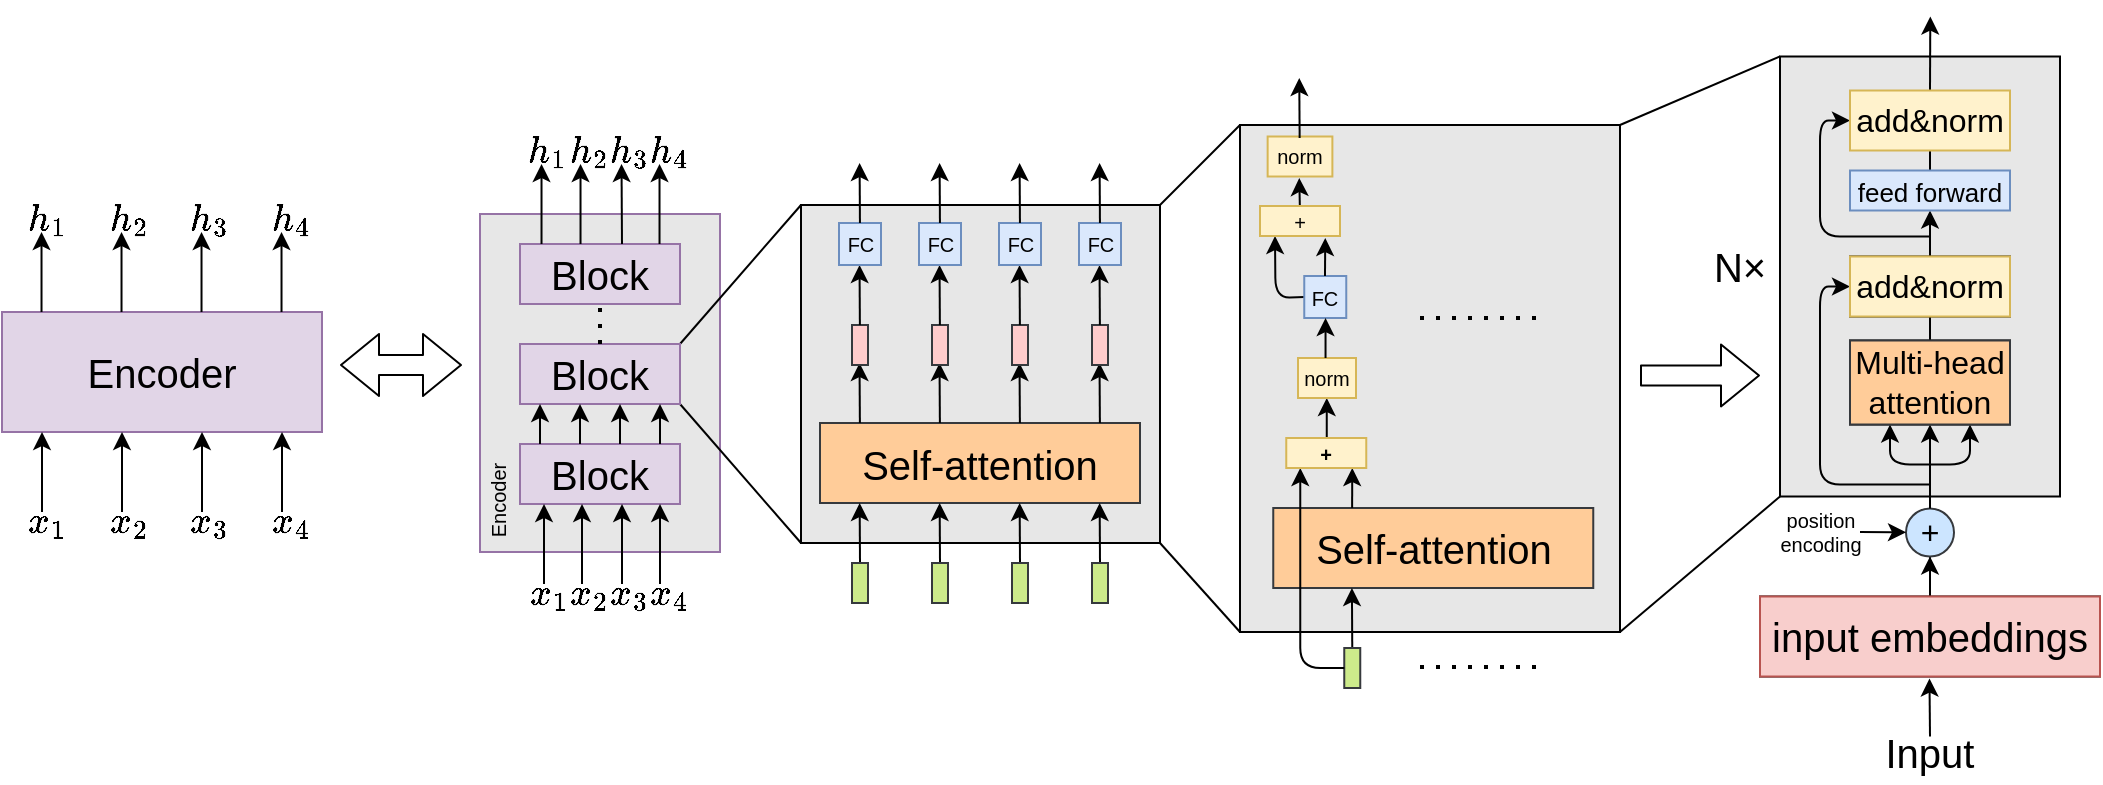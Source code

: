 <mxfile version="20.5.1" type="device"><diagram id="EbPE5zMXY4LS5WtRvOHK" name="第 1 页"><mxGraphModel dx="2031" dy="1143" grid="1" gridSize="10" guides="1" tooltips="1" connect="1" arrows="1" fold="1" page="1" pageScale="1" pageWidth="827" pageHeight="1169" math="1" shadow="0"><root><mxCell id="0"/><mxCell id="1" parent="0"/><mxCell id="177" value="" style="rounded=0;whiteSpace=wrap;html=1;fontSize=13;fontColor=#000000;fillColor=#E7E7E7;" parent="1" vertex="1"><mxGeometry x="900" y="152.25" width="140" height="220" as="geometry"/></mxCell><mxCell id="181" style="edgeStyle=none;html=1;exitX=1;exitY=1;exitDx=0;exitDy=0;entryX=0;entryY=1;entryDx=0;entryDy=0;fontSize=20;startArrow=none;startFill=0;endArrow=none;endFill=0;fontColor=#000000;" parent="1" source="154" target="177" edge="1"><mxGeometry relative="1" as="geometry"/></mxCell><mxCell id="182" style="edgeStyle=none;html=1;exitX=1;exitY=0;exitDx=0;exitDy=0;entryX=0;entryY=0;entryDx=0;entryDy=0;fontSize=20;startArrow=none;startFill=0;endArrow=none;endFill=0;fontColor=#000000;" parent="1" source="154" target="177" edge="1"><mxGeometry relative="1" as="geometry"/></mxCell><mxCell id="154" value="" style="rounded=0;whiteSpace=wrap;html=1;fontSize=10;fontColor=#000000;fillColor=#E7E7E7;" parent="1" vertex="1"><mxGeometry x="630" y="186.5" width="190" height="253.5" as="geometry"/></mxCell><mxCell id="155" style="edgeStyle=none;html=1;exitX=1;exitY=0;exitDx=0;exitDy=0;entryX=0;entryY=0;entryDx=0;entryDy=0;fontSize=10;startArrow=none;startFill=0;endArrow=none;endFill=0;fontColor=#000000;" parent="1" source="89" target="154" edge="1"><mxGeometry relative="1" as="geometry"/></mxCell><mxCell id="156" style="edgeStyle=none;html=1;exitX=1;exitY=1;exitDx=0;exitDy=0;entryX=0;entryY=1;entryDx=0;entryDy=0;fontSize=10;startArrow=none;startFill=0;endArrow=none;endFill=0;fontColor=#000000;" parent="1" source="89" target="154" edge="1"><mxGeometry relative="1" as="geometry"/></mxCell><mxCell id="89" value="" style="rounded=0;whiteSpace=wrap;html=1;fontSize=10;fontColor=#000000;fillColor=#E7E7E7;" parent="1" vertex="1"><mxGeometry x="410.5" y="226.5" width="179.5" height="169" as="geometry"/></mxCell><mxCell id="48" value="" style="rounded=0;whiteSpace=wrap;html=1;fontSize=20;fillColor=#E7E7E7;strokeColor=#9673a6;" parent="1" vertex="1"><mxGeometry x="250" y="231" width="120" height="169" as="geometry"/></mxCell><mxCell id="2" value="Encoder" style="rounded=0;whiteSpace=wrap;html=1;fontSize=20;fillColor=#e1d5e7;strokeColor=#9673a6;fontColor=#000000;" parent="1" vertex="1"><mxGeometry x="11" y="280" width="160" height="60" as="geometry"/></mxCell><mxCell id="3" value="" style="endArrow=classic;html=1;fontSize=20;fontColor=#000000;" parent="1" edge="1"><mxGeometry width="50" height="50" relative="1" as="geometry"><mxPoint x="31" y="380" as="sourcePoint"/><mxPoint x="31" y="340" as="targetPoint"/></mxGeometry></mxCell><mxCell id="4" value="" style="endArrow=classic;html=1;fontSize=20;fontColor=#000000;" parent="1" edge="1"><mxGeometry width="50" height="50" relative="1" as="geometry"><mxPoint x="71" y="380" as="sourcePoint"/><mxPoint x="71" y="340" as="targetPoint"/></mxGeometry></mxCell><mxCell id="5" value="" style="endArrow=classic;html=1;fontSize=20;fontColor=#000000;" parent="1" edge="1"><mxGeometry width="50" height="50" relative="1" as="geometry"><mxPoint x="111" y="380" as="sourcePoint"/><mxPoint x="111" y="340" as="targetPoint"/></mxGeometry></mxCell><mxCell id="6" value="" style="endArrow=classic;html=1;fontSize=20;fontColor=#000000;" parent="1" edge="1"><mxGeometry width="50" height="50" relative="1" as="geometry"><mxPoint x="151" y="380" as="sourcePoint"/><mxPoint x="151" y="340" as="targetPoint"/></mxGeometry></mxCell><mxCell id="7" value="" style="endArrow=classic;html=1;fontSize=20;fontColor=#000000;" parent="1" edge="1"><mxGeometry width="50" height="50" relative="1" as="geometry"><mxPoint x="30.76" y="280" as="sourcePoint"/><mxPoint x="30.76" y="240" as="targetPoint"/></mxGeometry></mxCell><mxCell id="8" value="" style="endArrow=classic;html=1;fontSize=20;fontColor=#000000;" parent="1" edge="1"><mxGeometry width="50" height="50" relative="1" as="geometry"><mxPoint x="70.76" y="280" as="sourcePoint"/><mxPoint x="70.76" y="240" as="targetPoint"/></mxGeometry></mxCell><mxCell id="9" value="" style="endArrow=classic;html=1;fontSize=20;fontColor=#000000;" parent="1" edge="1"><mxGeometry width="50" height="50" relative="1" as="geometry"><mxPoint x="110.76" y="280" as="sourcePoint"/><mxPoint x="110.76" y="240" as="targetPoint"/></mxGeometry></mxCell><mxCell id="10" value="" style="endArrow=classic;html=1;fontSize=20;fontColor=#000000;" parent="1" edge="1"><mxGeometry width="50" height="50" relative="1" as="geometry"><mxPoint x="150.76" y="280" as="sourcePoint"/><mxPoint x="150.76" y="240" as="targetPoint"/></mxGeometry></mxCell><mxCell id="11" value="`x_1`" style="text;html=1;strokeColor=none;fillColor=none;align=center;verticalAlign=middle;whiteSpace=wrap;rounded=0;fontSize=16;fontColor=#000000;" parent="1" vertex="1"><mxGeometry x="19" y="375" width="30" height="20" as="geometry"/></mxCell><mxCell id="12" value="`x_2`" style="text;html=1;strokeColor=none;fillColor=none;align=center;verticalAlign=middle;whiteSpace=wrap;rounded=0;fontSize=16;fontColor=#000000;" parent="1" vertex="1"><mxGeometry x="60" y="375" width="30" height="20" as="geometry"/></mxCell><mxCell id="13" value="`x_3`" style="text;html=1;strokeColor=none;fillColor=none;align=center;verticalAlign=middle;whiteSpace=wrap;rounded=0;fontSize=16;fontColor=#000000;" parent="1" vertex="1"><mxGeometry x="100" y="375" width="30" height="20" as="geometry"/></mxCell><mxCell id="14" value="`x_4`" style="text;html=1;strokeColor=none;fillColor=none;align=center;verticalAlign=middle;whiteSpace=wrap;rounded=0;fontSize=16;fontColor=#000000;" parent="1" vertex="1"><mxGeometry x="141" y="375" width="30" height="20" as="geometry"/></mxCell><mxCell id="15" value="`h_1`" style="text;html=1;strokeColor=none;fillColor=none;align=center;verticalAlign=middle;whiteSpace=wrap;rounded=0;fontSize=16;fontColor=#000000;" parent="1" vertex="1"><mxGeometry x="19" y="223" width="30" height="20" as="geometry"/></mxCell><mxCell id="16" value="`h_2`" style="text;html=1;strokeColor=none;fillColor=none;align=center;verticalAlign=middle;whiteSpace=wrap;rounded=0;fontSize=16;fontColor=#000000;" parent="1" vertex="1"><mxGeometry x="60" y="223" width="30" height="20" as="geometry"/></mxCell><mxCell id="17" value="`h_3`" style="text;html=1;strokeColor=none;fillColor=none;align=center;verticalAlign=middle;whiteSpace=wrap;rounded=0;fontSize=16;fontColor=#000000;" parent="1" vertex="1"><mxGeometry x="100" y="223" width="30" height="20" as="geometry"/></mxCell><mxCell id="18" value="`h_4`" style="text;html=1;strokeColor=none;fillColor=none;align=center;verticalAlign=middle;whiteSpace=wrap;rounded=0;fontSize=16;fontColor=#000000;" parent="1" vertex="1"><mxGeometry x="141" y="223" width="30" height="20" as="geometry"/></mxCell><mxCell id="20" value="Block" style="rounded=0;whiteSpace=wrap;html=1;fontSize=20;fillColor=#e1d5e7;strokeColor=#9673a6;fontColor=#000000;" parent="1" vertex="1"><mxGeometry x="270" y="346" width="80" height="30" as="geometry"/></mxCell><mxCell id="25" value="" style="endArrow=classic;html=1;fontSize=20;fontColor=#000000;" parent="1" edge="1"><mxGeometry width="50" height="50" relative="1" as="geometry"><mxPoint x="282.0" y="416.0" as="sourcePoint"/><mxPoint x="282.0" y="376.0" as="targetPoint"/></mxGeometry></mxCell><mxCell id="26" value="" style="endArrow=classic;html=1;fontSize=20;fontColor=#000000;" parent="1" edge="1"><mxGeometry width="50" height="50" relative="1" as="geometry"><mxPoint x="301.0" y="416.0" as="sourcePoint"/><mxPoint x="301.0" y="376.0" as="targetPoint"/></mxGeometry></mxCell><mxCell id="27" value="" style="endArrow=classic;html=1;fontSize=20;fontColor=#000000;" parent="1" edge="1"><mxGeometry width="50" height="50" relative="1" as="geometry"><mxPoint x="321.0" y="416.0" as="sourcePoint"/><mxPoint x="321.0" y="376.0" as="targetPoint"/></mxGeometry></mxCell><mxCell id="28" value="" style="endArrow=classic;html=1;fontSize=20;fontColor=#000000;" parent="1" edge="1"><mxGeometry width="50" height="50" relative="1" as="geometry"><mxPoint x="340.0" y="416.0" as="sourcePoint"/><mxPoint x="340.0" y="376.0" as="targetPoint"/></mxGeometry></mxCell><mxCell id="29" value="`x_1`" style="text;html=1;strokeColor=none;fillColor=none;align=center;verticalAlign=middle;whiteSpace=wrap;rounded=0;fontSize=16;fontColor=#000000;" parent="1" vertex="1"><mxGeometry x="270" y="411" width="30" height="20" as="geometry"/></mxCell><mxCell id="30" value="`x_2`" style="text;html=1;strokeColor=none;fillColor=none;align=center;verticalAlign=middle;whiteSpace=wrap;rounded=0;fontSize=16;fontColor=#000000;" parent="1" vertex="1"><mxGeometry x="290" y="411" width="30" height="20" as="geometry"/></mxCell><mxCell id="31" value="`x_3`" style="text;html=1;strokeColor=none;fillColor=none;align=center;verticalAlign=middle;whiteSpace=wrap;rounded=0;fontSize=16;fontColor=#000000;" parent="1" vertex="1"><mxGeometry x="310" y="411" width="30" height="20" as="geometry"/></mxCell><mxCell id="32" value="`x_4`" style="text;html=1;strokeColor=none;fillColor=none;align=center;verticalAlign=middle;whiteSpace=wrap;rounded=0;fontSize=16;fontColor=#000000;" parent="1" vertex="1"><mxGeometry x="330" y="411" width="30" height="20" as="geometry"/></mxCell><mxCell id="91" style="edgeStyle=none;html=1;exitX=1;exitY=0;exitDx=0;exitDy=0;entryX=0;entryY=0;entryDx=0;entryDy=0;fontSize=10;endArrow=none;endFill=0;fontColor=#000000;" parent="1" source="33" target="89" edge="1"><mxGeometry relative="1" as="geometry"/></mxCell><mxCell id="92" style="edgeStyle=none;html=1;exitX=1;exitY=1;exitDx=0;exitDy=0;entryX=0;entryY=1;entryDx=0;entryDy=0;fontSize=10;endArrow=none;endFill=0;fontColor=#000000;" parent="1" source="33" target="89" edge="1"><mxGeometry relative="1" as="geometry"/></mxCell><mxCell id="33" value="Block" style="rounded=0;whiteSpace=wrap;html=1;fontSize=20;fillColor=#e1d5e7;strokeColor=#9673a6;fontColor=#000000;" parent="1" vertex="1"><mxGeometry x="270" y="296" width="80" height="30" as="geometry"/></mxCell><mxCell id="34" value="" style="endArrow=classic;html=1;fontSize=20;fontColor=#000000;" parent="1" edge="1"><mxGeometry width="50" height="50" relative="1" as="geometry"><mxPoint x="280" y="346" as="sourcePoint"/><mxPoint x="280" y="326" as="targetPoint"/></mxGeometry></mxCell><mxCell id="35" value="" style="endArrow=classic;html=1;fontSize=20;fontColor=#000000;" parent="1" edge="1"><mxGeometry width="50" height="50" relative="1" as="geometry"><mxPoint x="300" y="346" as="sourcePoint"/><mxPoint x="300" y="326" as="targetPoint"/></mxGeometry></mxCell><mxCell id="36" value="" style="endArrow=classic;html=1;fontSize=20;fontColor=#000000;" parent="1" edge="1"><mxGeometry width="50" height="50" relative="1" as="geometry"><mxPoint x="320" y="346" as="sourcePoint"/><mxPoint x="320" y="326" as="targetPoint"/></mxGeometry></mxCell><mxCell id="37" value="" style="endArrow=classic;html=1;fontSize=20;fontColor=#000000;" parent="1" edge="1"><mxGeometry width="50" height="50" relative="1" as="geometry"><mxPoint x="340" y="346" as="sourcePoint"/><mxPoint x="340" y="326" as="targetPoint"/></mxGeometry></mxCell><mxCell id="38" value="" style="endArrow=none;dashed=1;html=1;dashPattern=1 3;strokeWidth=2;fontSize=20;fontColor=#000000;" parent="1" edge="1"><mxGeometry width="50" height="50" relative="1" as="geometry"><mxPoint x="310" y="296" as="sourcePoint"/><mxPoint x="310" y="276" as="targetPoint"/></mxGeometry></mxCell><mxCell id="39" value="Block" style="rounded=0;whiteSpace=wrap;html=1;fontSize=20;fillColor=#e1d5e7;strokeColor=#9673a6;fontColor=#000000;" parent="1" vertex="1"><mxGeometry x="270" y="246" width="80" height="30" as="geometry"/></mxCell><mxCell id="40" value="" style="endArrow=classic;html=1;fontSize=20;fontColor=#000000;" parent="1" edge="1"><mxGeometry width="50" height="50" relative="1" as="geometry"><mxPoint x="280.76" y="246.0" as="sourcePoint"/><mxPoint x="280.76" y="206" as="targetPoint"/></mxGeometry></mxCell><mxCell id="41" value="" style="endArrow=classic;html=1;fontSize=20;fontColor=#000000;" parent="1" edge="1"><mxGeometry width="50" height="50" relative="1" as="geometry"><mxPoint x="300.26" y="246.0" as="sourcePoint"/><mxPoint x="300.26" y="206" as="targetPoint"/></mxGeometry></mxCell><mxCell id="42" value="" style="endArrow=classic;html=1;fontSize=20;fontColor=#000000;" parent="1" edge="1"><mxGeometry width="50" height="50" relative="1" as="geometry"><mxPoint x="321" y="246" as="sourcePoint"/><mxPoint x="320.76" y="206" as="targetPoint"/></mxGeometry></mxCell><mxCell id="43" value="" style="endArrow=classic;html=1;fontSize=20;fontColor=#000000;" parent="1" edge="1"><mxGeometry width="50" height="50" relative="1" as="geometry"><mxPoint x="339.76" y="246.0" as="sourcePoint"/><mxPoint x="339.76" y="206" as="targetPoint"/></mxGeometry></mxCell><mxCell id="44" value="`h_1`" style="text;html=1;strokeColor=none;fillColor=none;align=center;verticalAlign=middle;whiteSpace=wrap;rounded=0;fontSize=16;fontColor=#000000;" parent="1" vertex="1"><mxGeometry x="269" y="189" width="30" height="20" as="geometry"/></mxCell><mxCell id="45" value="`h_2`" style="text;html=1;strokeColor=none;fillColor=none;align=center;verticalAlign=middle;whiteSpace=wrap;rounded=0;fontSize=16;fontColor=#000000;" parent="1" vertex="1"><mxGeometry x="289.5" y="189" width="30" height="20" as="geometry"/></mxCell><mxCell id="46" value="`h_3`" style="text;html=1;strokeColor=none;fillColor=none;align=center;verticalAlign=middle;whiteSpace=wrap;rounded=0;fontSize=16;fontColor=#000000;" parent="1" vertex="1"><mxGeometry x="310" y="189" width="30" height="20" as="geometry"/></mxCell><mxCell id="47" value="`h_4`" style="text;html=1;strokeColor=none;fillColor=none;align=center;verticalAlign=middle;whiteSpace=wrap;rounded=0;fontSize=16;fontColor=#000000;" parent="1" vertex="1"><mxGeometry x="330" y="189" width="30" height="20" as="geometry"/></mxCell><mxCell id="49" value="Encoder" style="text;html=1;strokeColor=none;fillColor=none;align=center;verticalAlign=middle;whiteSpace=wrap;rounded=0;fontSize=10;rotation=-90;fontColor=#000000;" parent="1" vertex="1"><mxGeometry x="234" y="364" width="50" height="20" as="geometry"/></mxCell><mxCell id="53" value="Self-attention" style="rounded=0;whiteSpace=wrap;html=1;fontSize=20;fillColor=#ffcc99;strokeColor=#36393d;fontColor=#000000;" parent="1" vertex="1"><mxGeometry x="420" y="335.5" width="160" height="40" as="geometry"/></mxCell><mxCell id="60" value="" style="endArrow=classic;html=1;fontSize=20;fontColor=#000000;" parent="1" edge="1"><mxGeometry width="50" height="50" relative="1" as="geometry"><mxPoint x="440" y="405.5" as="sourcePoint"/><mxPoint x="439.83" y="375.5" as="targetPoint"/></mxGeometry></mxCell><mxCell id="61" value="" style="endArrow=classic;html=1;fontSize=20;fontColor=#000000;" parent="1" edge="1"><mxGeometry width="50" height="50" relative="1" as="geometry"><mxPoint x="480" y="405.5" as="sourcePoint"/><mxPoint x="479.83" y="375.5" as="targetPoint"/></mxGeometry></mxCell><mxCell id="62" value="" style="endArrow=classic;html=1;fontSize=20;fontColor=#000000;" parent="1" edge="1"><mxGeometry width="50" height="50" relative="1" as="geometry"><mxPoint x="520" y="405.5" as="sourcePoint"/><mxPoint x="519.83" y="375.5" as="targetPoint"/></mxGeometry></mxCell><mxCell id="63" value="" style="endArrow=classic;html=1;fontSize=20;fontColor=#000000;" parent="1" edge="1"><mxGeometry width="50" height="50" relative="1" as="geometry"><mxPoint x="560" y="405.5" as="sourcePoint"/><mxPoint x="559.83" y="375.5" as="targetPoint"/></mxGeometry></mxCell><mxCell id="64" value="" style="rounded=0;whiteSpace=wrap;html=1;fontSize=10;fillColor=#cdeb8b;strokeColor=#36393d;fontColor=#000000;" parent="1" vertex="1"><mxGeometry x="436" y="405.5" width="8" height="20" as="geometry"/></mxCell><mxCell id="65" value="" style="rounded=0;whiteSpace=wrap;html=1;fontSize=10;fillColor=#cdeb8b;strokeColor=#36393d;fontColor=#000000;" parent="1" vertex="1"><mxGeometry x="476" y="405.5" width="8" height="20" as="geometry"/></mxCell><mxCell id="66" value="" style="rounded=0;whiteSpace=wrap;html=1;fontSize=10;fillColor=#cdeb8b;strokeColor=#36393d;fontColor=#000000;" parent="1" vertex="1"><mxGeometry x="516" y="405.5" width="8" height="20" as="geometry"/></mxCell><mxCell id="67" value="" style="rounded=0;whiteSpace=wrap;html=1;fontSize=10;fillColor=#cdeb8b;strokeColor=#36393d;fontColor=#000000;" parent="1" vertex="1"><mxGeometry x="556" y="405.5" width="8" height="20" as="geometry"/></mxCell><mxCell id="68" value="" style="endArrow=classic;html=1;fontSize=20;fontColor=#000000;" parent="1" edge="1"><mxGeometry width="50" height="50" relative="1" as="geometry"><mxPoint x="439.94" y="335.5" as="sourcePoint"/><mxPoint x="439.77" y="305.5" as="targetPoint"/></mxGeometry></mxCell><mxCell id="69" value="" style="endArrow=classic;html=1;fontSize=20;fontColor=#000000;" parent="1" edge="1"><mxGeometry width="50" height="50" relative="1" as="geometry"><mxPoint x="479.94" y="335.5" as="sourcePoint"/><mxPoint x="479.77" y="305.5" as="targetPoint"/></mxGeometry></mxCell><mxCell id="70" value="" style="endArrow=classic;html=1;fontSize=20;fontColor=#000000;" parent="1" edge="1"><mxGeometry width="50" height="50" relative="1" as="geometry"><mxPoint x="519.94" y="335.5" as="sourcePoint"/><mxPoint x="519.77" y="305.5" as="targetPoint"/></mxGeometry></mxCell><mxCell id="71" value="" style="endArrow=classic;html=1;fontSize=20;fontColor=#000000;" parent="1" edge="1"><mxGeometry width="50" height="50" relative="1" as="geometry"><mxPoint x="559.94" y="335.5" as="sourcePoint"/><mxPoint x="559.77" y="305.5" as="targetPoint"/></mxGeometry></mxCell><mxCell id="72" value="" style="rounded=0;whiteSpace=wrap;html=1;fontSize=10;fillColor=#ffcccc;strokeColor=#36393d;fontColor=#000000;" parent="1" vertex="1"><mxGeometry x="436" y="286.5" width="8" height="20" as="geometry"/></mxCell><mxCell id="73" value="" style="rounded=0;whiteSpace=wrap;html=1;fontSize=10;fillColor=#ffcccc;strokeColor=#36393d;fontColor=#000000;" parent="1" vertex="1"><mxGeometry x="476" y="286.5" width="8" height="20" as="geometry"/></mxCell><mxCell id="74" value="" style="rounded=0;whiteSpace=wrap;html=1;fontSize=10;fillColor=#ffcccc;strokeColor=#36393d;fontColor=#000000;" parent="1" vertex="1"><mxGeometry x="516" y="286.5" width="8" height="20" as="geometry"/></mxCell><mxCell id="75" value="" style="rounded=0;whiteSpace=wrap;html=1;fontSize=10;fillColor=#ffcccc;strokeColor=#36393d;fontColor=#000000;" parent="1" vertex="1"><mxGeometry x="556" y="286.5" width="8" height="20" as="geometry"/></mxCell><mxCell id="76" value="" style="endArrow=classic;html=1;fontSize=20;fontColor=#000000;" parent="1" edge="1"><mxGeometry width="50" height="50" relative="1" as="geometry"><mxPoint x="439.94" y="286.5" as="sourcePoint"/><mxPoint x="439.77" y="256.5" as="targetPoint"/></mxGeometry></mxCell><mxCell id="77" value="" style="endArrow=classic;html=1;fontSize=20;fontColor=#000000;" parent="1" edge="1"><mxGeometry width="50" height="50" relative="1" as="geometry"><mxPoint x="479.94" y="286.5" as="sourcePoint"/><mxPoint x="479.77" y="256.5" as="targetPoint"/></mxGeometry></mxCell><mxCell id="78" value="" style="endArrow=classic;html=1;fontSize=20;fontColor=#000000;" parent="1" edge="1"><mxGeometry width="50" height="50" relative="1" as="geometry"><mxPoint x="519.94" y="286.5" as="sourcePoint"/><mxPoint x="519.77" y="256.5" as="targetPoint"/></mxGeometry></mxCell><mxCell id="79" value="" style="endArrow=classic;html=1;fontSize=20;fontColor=#000000;" parent="1" edge="1"><mxGeometry width="50" height="50" relative="1" as="geometry"><mxPoint x="559.94" y="286.5" as="sourcePoint"/><mxPoint x="559.77" y="256.5" as="targetPoint"/></mxGeometry></mxCell><mxCell id="81" value="FC" style="whiteSpace=wrap;html=1;aspect=fixed;fontSize=10;fillColor=#dae8fc;strokeColor=#6c8ebf;fontColor=#000000;" parent="1" vertex="1"><mxGeometry x="429.5" y="235.5" width="21" height="21" as="geometry"/></mxCell><mxCell id="82" value="FC" style="whiteSpace=wrap;html=1;aspect=fixed;fontSize=10;fillColor=#dae8fc;strokeColor=#6c8ebf;fontColor=#000000;" parent="1" vertex="1"><mxGeometry x="469.5" y="235.5" width="21" height="21" as="geometry"/></mxCell><mxCell id="83" value="FC" style="whiteSpace=wrap;html=1;aspect=fixed;fontSize=10;fillColor=#dae8fc;strokeColor=#6c8ebf;fontColor=#000000;" parent="1" vertex="1"><mxGeometry x="509.5" y="235.5" width="21" height="21" as="geometry"/></mxCell><mxCell id="84" value="FC" style="whiteSpace=wrap;html=1;aspect=fixed;fontSize=10;fillColor=#dae8fc;strokeColor=#6c8ebf;fontColor=#000000;" parent="1" vertex="1"><mxGeometry x="549.5" y="235.5" width="21" height="21" as="geometry"/></mxCell><mxCell id="85" value="" style="endArrow=classic;html=1;fontSize=20;fontColor=#000000;" parent="1" edge="1"><mxGeometry width="50" height="50" relative="1" as="geometry"><mxPoint x="439.97" y="235.5" as="sourcePoint"/><mxPoint x="439.8" y="205.5" as="targetPoint"/></mxGeometry></mxCell><mxCell id="86" value="" style="endArrow=classic;html=1;fontSize=20;fontColor=#000000;" parent="1" edge="1"><mxGeometry width="50" height="50" relative="1" as="geometry"><mxPoint x="479.97" y="235.5" as="sourcePoint"/><mxPoint x="479.8" y="205.5" as="targetPoint"/></mxGeometry></mxCell><mxCell id="87" value="" style="endArrow=classic;html=1;fontSize=20;fontColor=#000000;" parent="1" edge="1"><mxGeometry width="50" height="50" relative="1" as="geometry"><mxPoint x="519.97" y="235.5" as="sourcePoint"/><mxPoint x="519.8" y="205.5" as="targetPoint"/></mxGeometry></mxCell><mxCell id="88" value="" style="endArrow=classic;html=1;fontSize=20;fontColor=#000000;" parent="1" edge="1"><mxGeometry width="50" height="50" relative="1" as="geometry"><mxPoint x="559.97" y="235.5" as="sourcePoint"/><mxPoint x="559.8" y="205.5" as="targetPoint"/></mxGeometry></mxCell><mxCell id="94" value="" style="shape=flexArrow;endArrow=classic;startArrow=classic;html=1;fontSize=10;fontColor=#000000;" parent="1" edge="1"><mxGeometry width="100" height="100" relative="1" as="geometry"><mxPoint x="180" y="306.5" as="sourcePoint"/><mxPoint x="241" y="306.5" as="targetPoint"/></mxGeometry></mxCell><mxCell id="123" value="Self-attention" style="rounded=0;whiteSpace=wrap;html=1;fontSize=20;fillColor=#ffcc99;strokeColor=#36393d;fontColor=#000000;" parent="1" vertex="1"><mxGeometry x="646.63" y="378" width="160" height="40" as="geometry"/></mxCell><mxCell id="124" value="" style="endArrow=classic;html=1;fontSize=20;fontColor=#000000;" parent="1" edge="1"><mxGeometry width="50" height="50" relative="1" as="geometry"><mxPoint x="686.13" y="448" as="sourcePoint"/><mxPoint x="685.96" y="418" as="targetPoint"/></mxGeometry></mxCell><mxCell id="125" value="" style="rounded=0;whiteSpace=wrap;html=1;fontSize=10;fillColor=#cdeb8b;strokeColor=#36393d;fontColor=#000000;" parent="1" vertex="1"><mxGeometry x="682.13" y="448" width="8" height="20" as="geometry"/></mxCell><mxCell id="126" value="" style="endArrow=classic;html=1;fontSize=20;fontColor=#000000;" parent="1" edge="1"><mxGeometry width="50" height="50" relative="1" as="geometry"><mxPoint x="686.06" y="378" as="sourcePoint"/><mxPoint x="686.13" y="358" as="targetPoint"/></mxGeometry></mxCell><mxCell id="128" style="edgeStyle=none;html=1;exitX=0.5;exitY=1;exitDx=0;exitDy=0;entryX=0;entryY=0.5;entryDx=0;entryDy=0;fontSize=10;endArrow=none;endFill=0;startArrow=classic;startFill=1;fontColor=#000000;" parent="1" target="125" edge="1"><mxGeometry relative="1" as="geometry"><Array as="points"><mxPoint x="660.13" y="458"/></Array><mxPoint x="660.13" y="358" as="sourcePoint"/></mxGeometry></mxCell><mxCell id="131" value="" style="endArrow=classic;html=1;fontSize=18;fontColor=#000000;" parent="1" edge="1"><mxGeometry width="50" height="50" relative="1" as="geometry"><mxPoint x="673.38" y="343" as="sourcePoint"/><mxPoint x="673.38" y="323" as="targetPoint"/></mxGeometry></mxCell><mxCell id="133" value="norm" style="rounded=0;whiteSpace=wrap;html=1;fontSize=10;fillColor=#fff2cc;strokeColor=#d6b656;fontColor=#000000;" parent="1" vertex="1"><mxGeometry x="659.01" y="303" width="28.99" height="20" as="geometry"/></mxCell><mxCell id="137" style="edgeStyle=none;html=1;exitX=0;exitY=0.5;exitDx=0;exitDy=0;entryX=0.5;entryY=1;entryDx=0;entryDy=0;fontSize=10;startArrow=none;startFill=0;endArrow=classic;endFill=1;fontColor=#000000;" parent="1" source="138" edge="1"><mxGeometry relative="1" as="geometry"><Array as="points"><mxPoint x="647.75" y="273"/></Array><mxPoint x="647.5" y="242" as="targetPoint"/></mxGeometry></mxCell><mxCell id="138" value="FC" style="whiteSpace=wrap;html=1;aspect=fixed;fontSize=10;fillColor=#dae8fc;strokeColor=#6c8ebf;fontColor=#000000;" parent="1" vertex="1"><mxGeometry x="662.13" y="262" width="21" height="21" as="geometry"/></mxCell><mxCell id="139" value="" style="endArrow=classic;html=1;fontSize=18;fontColor=#000000;" parent="1" edge="1"><mxGeometry width="50" height="50" relative="1" as="geometry"><mxPoint x="672.77" y="303" as="sourcePoint"/><mxPoint x="672.77" y="283" as="targetPoint"/></mxGeometry></mxCell><mxCell id="140" value="" style="endArrow=classic;html=1;fontSize=18;fontColor=#000000;" parent="1" edge="1"><mxGeometry width="50" height="50" relative="1" as="geometry"><mxPoint x="672.49" y="262" as="sourcePoint"/><mxPoint x="672.63" y="243" as="targetPoint"/></mxGeometry></mxCell><mxCell id="144" value="" style="endArrow=classic;html=1;fontSize=18;fontColor=#000000;" parent="1" edge="1"><mxGeometry width="50" height="50" relative="1" as="geometry"><mxPoint x="659.92" y="227" as="sourcePoint"/><mxPoint x="659.63" y="213" as="targetPoint"/></mxGeometry></mxCell><mxCell id="147" value="norm" style="rounded=0;whiteSpace=wrap;html=1;fontSize=10;fillColor=#fff2cc;strokeColor=#d6b656;fontColor=#000000;" parent="1" vertex="1"><mxGeometry x="643.82" y="192.25" width="32.37" height="20" as="geometry"/></mxCell><mxCell id="148" value="" style="endArrow=classic;html=1;fontSize=18;fontColor=#000000;" parent="1" edge="1"><mxGeometry width="50" height="50" relative="1" as="geometry"><mxPoint x="659.83" y="193" as="sourcePoint"/><mxPoint x="659.63" y="163" as="targetPoint"/></mxGeometry></mxCell><mxCell id="149" value="+" style="rounded=0;whiteSpace=wrap;html=1;fontSize=10;fontStyle=1;fillColor=#fff2cc;strokeColor=#d6b656;fontColor=#000000;" parent="1" vertex="1"><mxGeometry x="653.13" y="343" width="40" height="15" as="geometry"/></mxCell><mxCell id="150" value="+" style="rounded=0;whiteSpace=wrap;html=1;fontSize=10;fillColor=#fff2cc;strokeColor=#d6b656;fontColor=#000000;" parent="1" vertex="1"><mxGeometry x="640" y="227" width="40" height="15" as="geometry"/></mxCell><mxCell id="152" value="" style="endArrow=none;dashed=1;html=1;dashPattern=1 3;strokeWidth=2;fontSize=10;fontColor=#000000;" parent="1" edge="1"><mxGeometry width="50" height="50" relative="1" as="geometry"><mxPoint x="720" y="283" as="sourcePoint"/><mxPoint x="780" y="283" as="targetPoint"/></mxGeometry></mxCell><mxCell id="153" value="" style="endArrow=none;dashed=1;html=1;dashPattern=1 3;strokeWidth=2;fontSize=10;fontColor=#000000;" parent="1" edge="1"><mxGeometry width="50" height="50" relative="1" as="geometry"><mxPoint x="720" y="457.5" as="sourcePoint"/><mxPoint x="780" y="457.5" as="targetPoint"/></mxGeometry></mxCell><mxCell id="157" value="" style="shape=flexArrow;endArrow=classic;html=1;fontSize=10;fontColor=#000000;" parent="1" edge="1"><mxGeometry width="50" height="50" relative="1" as="geometry"><mxPoint x="830" y="311.72" as="sourcePoint"/><mxPoint x="890" y="311.72" as="targetPoint"/></mxGeometry></mxCell><mxCell id="161" style="edgeStyle=none;html=1;exitX=0.5;exitY=0;exitDx=0;exitDy=0;entryX=0.5;entryY=1;entryDx=0;entryDy=0;fontSize=16;startArrow=none;startFill=0;endArrow=none;endFill=0;fontColor=#000000;" parent="1" source="158" target="160" edge="1"><mxGeometry relative="1" as="geometry"/></mxCell><mxCell id="162" value="" style="edgeStyle=none;html=1;fontSize=16;startArrow=none;startFill=0;endArrow=classic;endFill=1;fontColor=#000000;" parent="1" source="158" target="160" edge="1"><mxGeometry relative="1" as="geometry"/></mxCell><mxCell id="158" value="input embeddings" style="rounded=0;whiteSpace=wrap;html=1;fontSize=20;fontColor=#000000;" parent="1" vertex="1"><mxGeometry x="890" y="422.25" width="170" height="40" as="geometry"/></mxCell><mxCell id="159" value="" style="endArrow=classic;html=1;fontSize=10;fontColor=#000000;" parent="1" edge="1"><mxGeometry width="50" height="50" relative="1" as="geometry"><mxPoint x="975" y="492.25" as="sourcePoint"/><mxPoint x="974.74" y="463.25" as="targetPoint"/></mxGeometry></mxCell><mxCell id="160" value="+" style="ellipse;whiteSpace=wrap;html=1;aspect=fixed;fontSize=16;fillColor=#cce5ff;strokeColor=#36393d;fontColor=#000000;" parent="1" vertex="1"><mxGeometry x="963" y="378.25" width="24" height="24" as="geometry"/></mxCell><mxCell id="163" value="" style="endArrow=classic;html=1;fontSize=16;fontColor=#000000;" parent="1" edge="1"><mxGeometry width="50" height="50" relative="1" as="geometry"><mxPoint x="940" y="390" as="sourcePoint"/><mxPoint x="963" y="390.15" as="targetPoint"/></mxGeometry></mxCell><mxCell id="168" style="edgeStyle=none;html=1;exitX=0.5;exitY=0;exitDx=0;exitDy=0;entryX=0.5;entryY=1;entryDx=0;entryDy=0;fontSize=13;startArrow=none;startFill=0;endArrow=none;endFill=0;fontColor=#000000;" parent="1" source="164" target="165" edge="1"><mxGeometry relative="1" as="geometry"/></mxCell><mxCell id="173" style="edgeStyle=none;html=1;exitX=0.5;exitY=1;exitDx=0;exitDy=0;entryX=0.5;entryY=0;entryDx=0;entryDy=0;fontSize=13;startArrow=classic;startFill=1;endArrow=none;endFill=0;fontColor=#000000;" parent="1" source="164" target="160" edge="1"><mxGeometry relative="1" as="geometry"/></mxCell><mxCell id="174" style="edgeStyle=none;html=1;exitX=0.75;exitY=1;exitDx=0;exitDy=0;fontSize=13;startArrow=classic;startFill=1;endArrow=none;endFill=0;fontColor=#000000;" parent="1" source="164" edge="1"><mxGeometry relative="1" as="geometry"><mxPoint x="975" y="356.25" as="targetPoint"/><Array as="points"><mxPoint x="995" y="356.25"/></Array></mxGeometry></mxCell><mxCell id="175" style="edgeStyle=none;html=1;exitX=0.25;exitY=1;exitDx=0;exitDy=0;fontSize=13;startArrow=classic;startFill=1;endArrow=none;endFill=0;fontColor=#000000;" parent="1" source="164" edge="1"><mxGeometry relative="1" as="geometry"><mxPoint x="975" y="356.25" as="targetPoint"/><Array as="points"><mxPoint x="955" y="356.25"/></Array></mxGeometry></mxCell><mxCell id="164" value="Multi-head&lt;br&gt;attention" style="rounded=0;whiteSpace=wrap;html=1;fontSize=16;fontColor=#000000;" parent="1" vertex="1"><mxGeometry x="935" y="294.25" width="80" height="42" as="geometry"/></mxCell><mxCell id="169" style="edgeStyle=none;html=1;exitX=0.5;exitY=0;exitDx=0;exitDy=0;entryX=0.5;entryY=1;entryDx=0;entryDy=0;fontSize=13;startArrow=none;startFill=0;endArrow=classic;endFill=1;fontColor=#000000;" parent="1" source="165" target="166" edge="1"><mxGeometry relative="1" as="geometry"><Array as="points"><mxPoint x="975" y="239.25"/></Array></mxGeometry></mxCell><mxCell id="176" style="edgeStyle=none;html=1;exitX=0;exitY=0.5;exitDx=0;exitDy=0;fontSize=13;startArrow=classic;startFill=1;endArrow=none;endFill=0;fontColor=#000000;" parent="1" source="165" edge="1"><mxGeometry relative="1" as="geometry"><mxPoint x="975" y="366.25" as="targetPoint"/><Array as="points"><mxPoint x="920" y="267.25"/><mxPoint x="920" y="366.25"/></Array></mxGeometry></mxCell><mxCell id="165" value="add&amp;amp;norm" style="rounded=0;whiteSpace=wrap;html=1;fontSize=16;fontColor=#000000;" parent="1" vertex="1"><mxGeometry x="935" y="252.25" width="80" height="30" as="geometry"/></mxCell><mxCell id="170" style="edgeStyle=none;html=1;exitX=0.5;exitY=0;exitDx=0;exitDy=0;entryX=0.5;entryY=1;entryDx=0;entryDy=0;fontSize=13;startArrow=none;startFill=0;endArrow=none;endFill=0;fontColor=#000000;" parent="1" source="166" target="167" edge="1"><mxGeometry relative="1" as="geometry"/></mxCell><mxCell id="166" value="&lt;font style=&quot;font-size: 13px&quot;&gt;feed forward&lt;/font&gt;" style="rounded=0;whiteSpace=wrap;html=1;fontSize=16;fillColor=#dae8fc;strokeColor=#6c8ebf;fontColor=#000000;" parent="1" vertex="1"><mxGeometry x="935" y="209.25" width="80" height="20" as="geometry"/></mxCell><mxCell id="171" style="edgeStyle=none;html=1;exitX=0;exitY=0.5;exitDx=0;exitDy=0;fontSize=13;startArrow=classic;startFill=1;endArrow=none;endFill=0;fontColor=#000000;" parent="1" source="167" edge="1"><mxGeometry relative="1" as="geometry"><mxPoint x="975" y="242.25" as="targetPoint"/><Array as="points"><mxPoint x="920" y="184.25"/><mxPoint x="920" y="242.25"/></Array></mxGeometry></mxCell><mxCell id="178" style="edgeStyle=none;html=1;exitX=0.5;exitY=0;exitDx=0;exitDy=0;fontSize=13;startArrow=none;startFill=0;endArrow=classic;endFill=1;fontColor=#000000;" parent="1" source="167" edge="1"><mxGeometry relative="1" as="geometry"><mxPoint x="975.154" y="132.25" as="targetPoint"/></mxGeometry></mxCell><mxCell id="167" value="add&amp;amp;norm" style="rounded=0;whiteSpace=wrap;html=1;fontSize=16;fillColor=#fff2cc;strokeColor=#d6b656;fontColor=#000000;" parent="1" vertex="1"><mxGeometry x="935" y="169.25" width="80" height="30" as="geometry"/></mxCell><mxCell id="179" value="Input" style="text;html=1;strokeColor=none;fillColor=none;align=center;verticalAlign=middle;whiteSpace=wrap;rounded=0;fontSize=20;fontColor=#000000;" parent="1" vertex="1"><mxGeometry x="945" y="485" width="60" height="30" as="geometry"/></mxCell><mxCell id="180" value="N×" style="text;html=1;strokeColor=none;fillColor=none;align=center;verticalAlign=middle;whiteSpace=wrap;rounded=0;fontSize=20;fontColor=#000000;" parent="1" vertex="1"><mxGeometry x="850" y="242" width="60" height="30" as="geometry"/></mxCell><mxCell id="183" value="position&lt;br style=&quot;font-size: 10px;&quot;&gt;encoding" style="text;html=1;strokeColor=none;fillColor=none;align=center;verticalAlign=middle;whiteSpace=wrap;rounded=0;fontSize=10;fontColor=#000000;" parent="1" vertex="1"><mxGeometry x="898" y="376" width="45" height="27" as="geometry"/></mxCell><mxCell id="184" value="input embeddings" style="rounded=0;whiteSpace=wrap;html=1;fontSize=20;fillColor=#f8cecc;strokeColor=#b85450;fontColor=#000000;" parent="1" vertex="1"><mxGeometry x="890" y="422.25" width="170" height="40" as="geometry"/></mxCell><mxCell id="185" value="Multi-head&lt;br&gt;attention" style="rounded=0;whiteSpace=wrap;html=1;fontSize=16;fillColor=#ffcc99;strokeColor=#36393d;fontColor=#000000;" parent="1" vertex="1"><mxGeometry x="935" y="294.25" width="80" height="42" as="geometry"/></mxCell><mxCell id="186" value="add&amp;amp;norm" style="rounded=0;whiteSpace=wrap;html=1;fontSize=16;fillColor=#fff2cc;strokeColor=#d6b656;fontColor=#000000;" parent="1" vertex="1"><mxGeometry x="935" y="252.25" width="80" height="30" as="geometry"/></mxCell></root></mxGraphModel></diagram></mxfile>